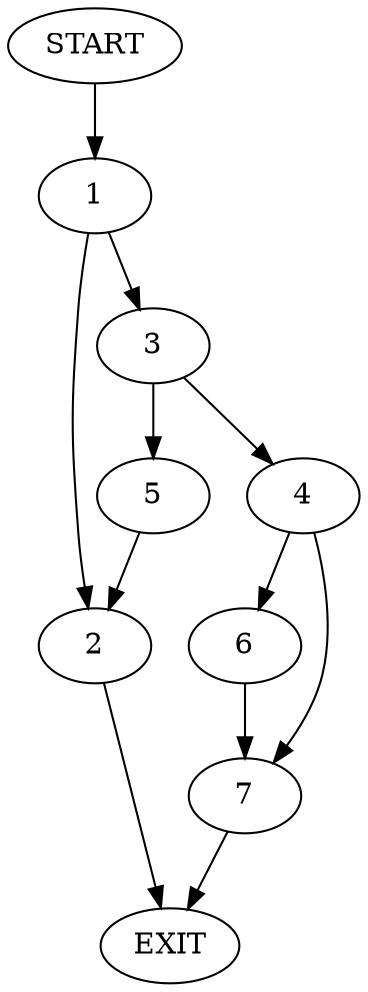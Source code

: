 digraph {
0 [label="START"]
8 [label="EXIT"]
0 -> 1
1 -> 2
1 -> 3
2 -> 8
3 -> 4
3 -> 5
5 -> 2
4 -> 6
4 -> 7
6 -> 7
7 -> 8
}

